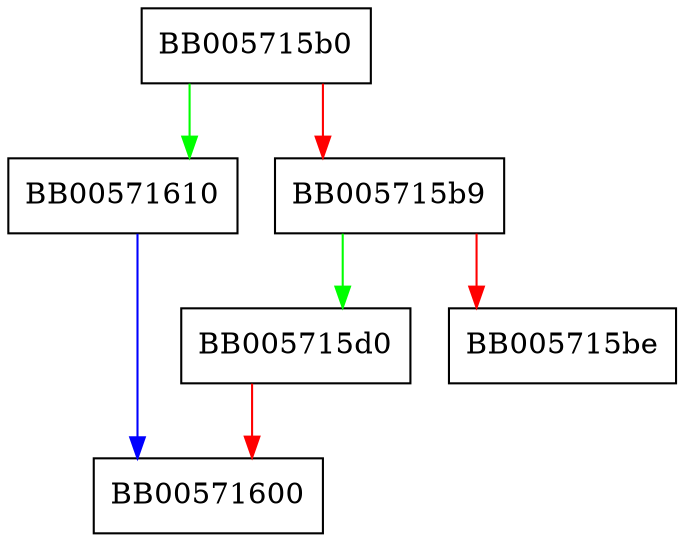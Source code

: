 digraph NCONF_get_section {
  node [shape="box"];
  graph [splines=ortho];
  BB005715b0 -> BB00571610 [color="green"];
  BB005715b0 -> BB005715b9 [color="red"];
  BB005715b9 -> BB005715d0 [color="green"];
  BB005715b9 -> BB005715be [color="red"];
  BB005715d0 -> BB00571600 [color="red"];
  BB00571610 -> BB00571600 [color="blue"];
}